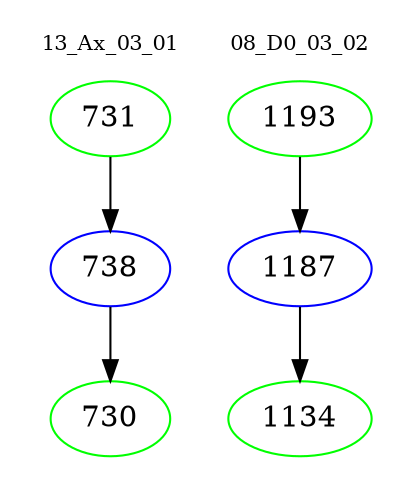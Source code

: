 digraph{
subgraph cluster_0 {
color = white
label = "13_Ax_03_01";
fontsize=10;
T0_731 [label="731", color="green"]
T0_731 -> T0_738 [color="black"]
T0_738 [label="738", color="blue"]
T0_738 -> T0_730 [color="black"]
T0_730 [label="730", color="green"]
}
subgraph cluster_1 {
color = white
label = "08_D0_03_02";
fontsize=10;
T1_1193 [label="1193", color="green"]
T1_1193 -> T1_1187 [color="black"]
T1_1187 [label="1187", color="blue"]
T1_1187 -> T1_1134 [color="black"]
T1_1134 [label="1134", color="green"]
}
}
